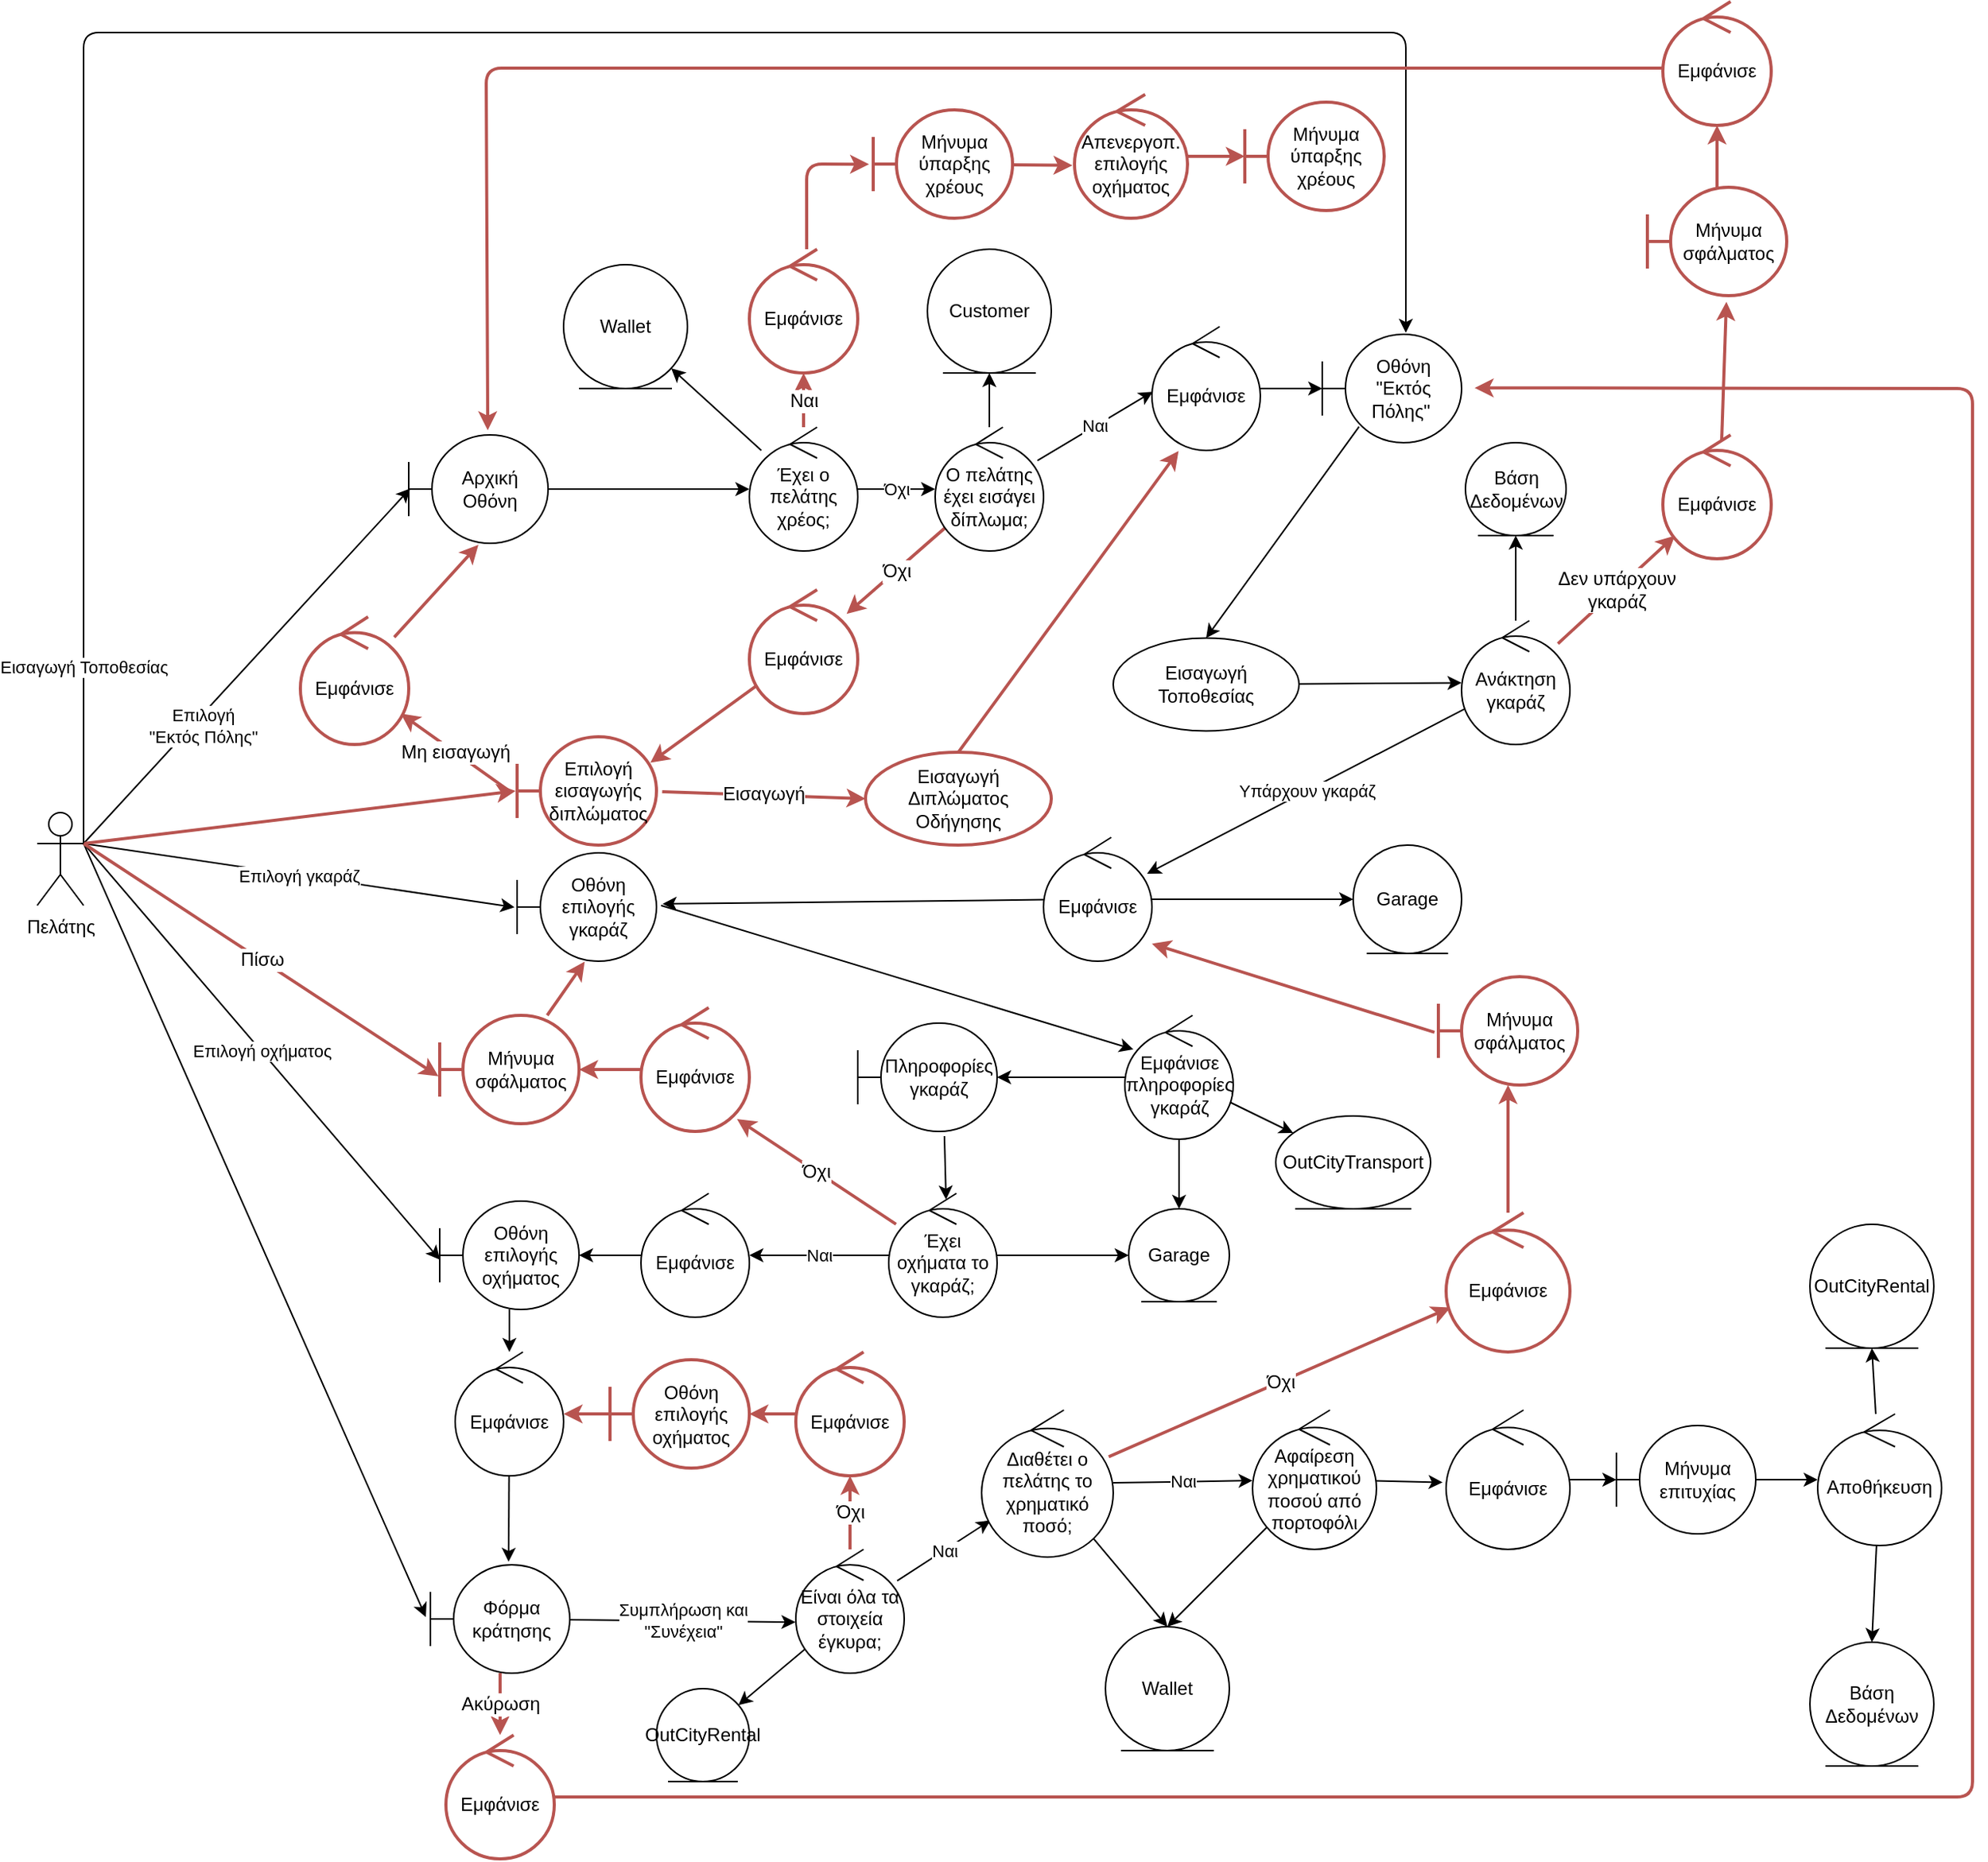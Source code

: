 <mxfile>
    <diagram id="-z3Yh579_QSOd7VFaLvF" name="Page-1">
        <mxGraphModel dx="1668" dy="786" grid="1" gridSize="10" guides="1" tooltips="1" connect="1" arrows="1" fold="1" page="1" pageScale="1" pageWidth="850" pageHeight="1100" math="0" shadow="0">
            <root>
                <mxCell id="0"/>
                <mxCell id="1" parent="0"/>
                <mxCell id="128" value="Επιλογή&lt;br&gt;&quot;Εκτός Πόλης&quot;" style="edgeStyle=none;html=1;exitX=1;exitY=0.333;exitDx=0;exitDy=0;exitPerimeter=0;entryX=0.011;entryY=0.494;entryDx=0;entryDy=0;entryPerimeter=0;" parent="1" source="2" target="126" edge="1">
                    <mxGeometry x="-0.307" y="-5" relative="1" as="geometry">
                        <Array as="points"/>
                        <mxPoint as="offset"/>
                    </mxGeometry>
                </mxCell>
                <mxCell id="148" value="Επιλογή γκαράζ" style="edgeStyle=none;html=1;exitX=1;exitY=0.333;exitDx=0;exitDy=0;exitPerimeter=0;entryX=-0.019;entryY=0.502;entryDx=0;entryDy=0;entryPerimeter=0;" parent="1" source="2" target="146" edge="1">
                    <mxGeometry relative="1" as="geometry">
                        <Array as="points"/>
                    </mxGeometry>
                </mxCell>
                <mxCell id="160" value="Επιλογή οχήματος" style="edgeStyle=none;html=1;exitX=1;exitY=0.333;exitDx=0;exitDy=0;exitPerimeter=0;entryX=0.002;entryY=0.541;entryDx=0;entryDy=0;entryPerimeter=0;" parent="1" source="2" target="157" edge="1">
                    <mxGeometry relative="1" as="geometry"/>
                </mxCell>
                <mxCell id="165" value="" style="edgeStyle=none;html=1;exitX=1;exitY=0.333;exitDx=0;exitDy=0;exitPerimeter=0;entryX=-0.033;entryY=0.482;entryDx=0;entryDy=0;entryPerimeter=0;" parent="1" source="2" target="163" edge="1">
                    <mxGeometry relative="1" as="geometry"/>
                </mxCell>
                <mxCell id="198" style="edgeStyle=none;html=1;exitX=1;exitY=0.333;exitDx=0;exitDy=0;exitPerimeter=0;entryX=-0.011;entryY=0.5;entryDx=0;entryDy=0;entryPerimeter=0;fontSize=12;fillColor=default;strokeColor=#b85450;strokeWidth=2;" parent="1" source="2" target="196" edge="1">
                    <mxGeometry relative="1" as="geometry">
                        <Array as="points"/>
                    </mxGeometry>
                </mxCell>
                <mxCell id="228" value="Εισαγωγή Τοποθεσίας" style="edgeStyle=none;html=1;entryX=0.6;entryY=-0.014;entryDx=0;entryDy=0;entryPerimeter=0;exitX=1;exitY=0.333;exitDx=0;exitDy=0;exitPerimeter=0;" edge="1" parent="1" source="2" target="224">
                    <mxGeometry x="-0.855" relative="1" as="geometry">
                        <Array as="points">
                            <mxPoint x="10" y="140"/>
                            <mxPoint x="864" y="140"/>
                        </Array>
                        <mxPoint as="offset"/>
                    </mxGeometry>
                </mxCell>
                <mxCell id="241" value="Πίσω" style="edgeStyle=none;html=1;exitX=1;exitY=0.333;exitDx=0;exitDy=0;exitPerimeter=0;entryX=-0.009;entryY=0.563;entryDx=0;entryDy=0;entryPerimeter=0;fontSize=12;fillColor=default;strokeColor=#b85450;strokeWidth=2;" edge="1" parent="1" source="2" target="238">
                    <mxGeometry relative="1" as="geometry"/>
                </mxCell>
                <mxCell id="2" value="Πελάτης" style="shape=umlActor;verticalLabelPosition=bottom;verticalAlign=top;html=1;" parent="1" vertex="1">
                    <mxGeometry x="-20" y="644" width="30" height="60" as="geometry"/>
                </mxCell>
                <mxCell id="131" value="" style="edgeStyle=none;html=1;" parent="1" source="126" target="129" edge="1">
                    <mxGeometry relative="1" as="geometry"/>
                </mxCell>
                <mxCell id="126" value="Αρχική Οθόνη" style="shape=umlBoundary;whiteSpace=wrap;html=1;" parent="1" vertex="1">
                    <mxGeometry x="220" y="400" width="90" height="70" as="geometry"/>
                </mxCell>
                <mxCell id="133" value="Όχι" style="edgeStyle=none;html=1;" parent="1" source="129" target="132" edge="1">
                    <mxGeometry relative="1" as="geometry"/>
                </mxCell>
                <mxCell id="135" value="" style="edgeStyle=none;html=1;" parent="1" source="129" target="134" edge="1">
                    <mxGeometry relative="1" as="geometry"/>
                </mxCell>
                <mxCell id="186" value="Ναι" style="edgeStyle=none;html=1;fontSize=12;fillColor=default;strokeColor=#b85450;strokeWidth=2;" parent="1" source="129" target="185" edge="1">
                    <mxGeometry relative="1" as="geometry"/>
                </mxCell>
                <mxCell id="129" value="Έχει ο πελάτης χρέος;" style="ellipse;shape=umlControl;whiteSpace=wrap;html=1;" parent="1" vertex="1">
                    <mxGeometry x="440" y="395" width="70" height="80" as="geometry"/>
                </mxCell>
                <mxCell id="137" value="" style="edgeStyle=none;html=1;" parent="1" source="132" target="136" edge="1">
                    <mxGeometry relative="1" as="geometry"/>
                </mxCell>
                <mxCell id="139" value="Ναι" style="edgeStyle=none;html=1;entryX=0.008;entryY=0.526;entryDx=0;entryDy=0;entryPerimeter=0;" parent="1" source="132" target="225" edge="1">
                    <mxGeometry relative="1" as="geometry"/>
                </mxCell>
                <mxCell id="195" value="Όχι" style="edgeStyle=none;html=1;fontSize=12;fillColor=default;strokeColor=#b85450;strokeWidth=2;" parent="1" source="132" target="194" edge="1">
                    <mxGeometry relative="1" as="geometry"/>
                </mxCell>
                <mxCell id="132" value="Ο πελάτης έχει εισάγει δίπλωμα;" style="ellipse;shape=umlControl;whiteSpace=wrap;html=1;" parent="1" vertex="1">
                    <mxGeometry x="560" y="395" width="70" height="80" as="geometry"/>
                </mxCell>
                <mxCell id="134" value="Wallet" style="ellipse;shape=umlEntity;whiteSpace=wrap;html=1;" parent="1" vertex="1">
                    <mxGeometry x="320" y="290" width="80" height="80" as="geometry"/>
                </mxCell>
                <mxCell id="136" value="Customer" style="ellipse;shape=umlEntity;whiteSpace=wrap;html=1;" parent="1" vertex="1">
                    <mxGeometry x="555" y="280" width="80" height="80" as="geometry"/>
                </mxCell>
                <mxCell id="143" value="" style="edgeStyle=none;html=1;" parent="1" source="138" target="140" edge="1">
                    <mxGeometry relative="1" as="geometry"/>
                </mxCell>
                <mxCell id="138" value="Εισαγωγή Τοποθεσίας" style="ellipse;whiteSpace=wrap;html=1;" parent="1" vertex="1">
                    <mxGeometry x="675" y="531.25" width="120" height="60" as="geometry"/>
                </mxCell>
                <mxCell id="142" value="" style="edgeStyle=none;html=1;" parent="1" source="140" target="141" edge="1">
                    <mxGeometry relative="1" as="geometry"/>
                </mxCell>
                <mxCell id="145" value="Υπάρχουν γκαράζ" style="edgeStyle=none;html=1;" parent="1" source="140" target="144" edge="1">
                    <mxGeometry relative="1" as="geometry"/>
                </mxCell>
                <mxCell id="210" value="Δεν υπάρχουν&lt;br&gt;γκαράζ" style="edgeStyle=none;html=1;fontSize=12;fillColor=default;strokeColor=#b85450;strokeWidth=2;" parent="1" source="140" target="209" edge="1">
                    <mxGeometry relative="1" as="geometry"/>
                </mxCell>
                <mxCell id="140" value="Ανάκτηση γκαράζ" style="ellipse;shape=umlControl;whiteSpace=wrap;html=1;" parent="1" vertex="1">
                    <mxGeometry x="900" y="520" width="70" height="80" as="geometry"/>
                </mxCell>
                <mxCell id="141" value="Βάση Δεδομένων" style="ellipse;shape=umlEntity;whiteSpace=wrap;html=1;" parent="1" vertex="1">
                    <mxGeometry x="902.5" y="405" width="65" height="60" as="geometry"/>
                </mxCell>
                <mxCell id="147" style="edgeStyle=none;html=1;entryX=1.044;entryY=0.471;entryDx=0;entryDy=0;entryPerimeter=0;" parent="1" source="144" target="146" edge="1">
                    <mxGeometry relative="1" as="geometry">
                        <Array as="points"/>
                    </mxGeometry>
                </mxCell>
                <mxCell id="219" value="" style="edgeStyle=none;html=1;" edge="1" parent="1" source="144" target="218">
                    <mxGeometry relative="1" as="geometry"/>
                </mxCell>
                <mxCell id="144" value="Εμφάνισε" style="ellipse;shape=umlControl;whiteSpace=wrap;html=1;" parent="1" vertex="1">
                    <mxGeometry x="630" y="660" width="70" height="80" as="geometry"/>
                </mxCell>
                <mxCell id="150" style="edgeStyle=none;html=1;exitX=1.033;exitY=0.486;exitDx=0;exitDy=0;exitPerimeter=0;entryX=0.079;entryY=0.275;entryDx=0;entryDy=0;entryPerimeter=0;" parent="1" source="146" target="149" edge="1">
                    <mxGeometry relative="1" as="geometry"/>
                </mxCell>
                <mxCell id="146" value="Οθόνη επιλογής γκαράζ" style="shape=umlBoundary;whiteSpace=wrap;html=1;" parent="1" vertex="1">
                    <mxGeometry x="290" y="670" width="90" height="70" as="geometry"/>
                </mxCell>
                <mxCell id="152" value="" style="edgeStyle=none;html=1;" parent="1" source="149" target="151" edge="1">
                    <mxGeometry relative="1" as="geometry"/>
                </mxCell>
                <mxCell id="232" style="edgeStyle=none;html=1;" edge="1" parent="1" source="149" target="231">
                    <mxGeometry relative="1" as="geometry"/>
                </mxCell>
                <mxCell id="266" style="edgeStyle=none;html=1;" edge="1" parent="1" source="149" target="155">
                    <mxGeometry relative="1" as="geometry"/>
                </mxCell>
                <mxCell id="149" value="Εμφάνισε πληροφορίες&lt;br&gt;γκαράζ" style="ellipse;shape=umlControl;whiteSpace=wrap;html=1;" parent="1" vertex="1">
                    <mxGeometry x="682.5" y="775" width="70" height="80" as="geometry"/>
                </mxCell>
                <mxCell id="151" value="Garage" style="ellipse;shape=umlEntity;whiteSpace=wrap;html=1;" parent="1" vertex="1">
                    <mxGeometry x="685" y="900" width="65" height="60" as="geometry"/>
                </mxCell>
                <mxCell id="159" value="Ναι" style="edgeStyle=none;html=1;" parent="1" source="153" target="234" edge="1">
                    <mxGeometry relative="1" as="geometry">
                        <mxPoint x="420" y="900" as="targetPoint"/>
                    </mxGeometry>
                </mxCell>
                <mxCell id="230" style="edgeStyle=none;html=1;entryX=0;entryY=0.5;entryDx=0;entryDy=0;" edge="1" parent="1" source="153" target="151">
                    <mxGeometry relative="1" as="geometry"/>
                </mxCell>
                <mxCell id="237" value="Όχι" style="edgeStyle=none;html=1;entryX=0.886;entryY=0.9;entryDx=0;entryDy=0;entryPerimeter=0;fontSize=12;fillColor=default;strokeColor=#b85450;strokeWidth=2;" edge="1" parent="1" source="153" target="236">
                    <mxGeometry relative="1" as="geometry"/>
                </mxCell>
                <mxCell id="153" value="Έχει οχήματα το γκαράζ;" style="ellipse;shape=umlControl;whiteSpace=wrap;html=1;" vertex="1" parent="1">
                    <mxGeometry x="530" y="890" width="70" height="80" as="geometry"/>
                </mxCell>
                <mxCell id="155" value="OutCityTransport" style="ellipse;shape=umlEntity;whiteSpace=wrap;html=1;" parent="1" vertex="1">
                    <mxGeometry x="780" y="840" width="100" height="60" as="geometry"/>
                </mxCell>
                <mxCell id="162" value="" style="edgeStyle=none;html=1;" parent="1" source="157" target="161" edge="1">
                    <mxGeometry relative="1" as="geometry"/>
                </mxCell>
                <mxCell id="157" value="Οθόνη επιλογής οχήματος" style="shape=umlBoundary;whiteSpace=wrap;html=1;" parent="1" vertex="1">
                    <mxGeometry x="240" y="895" width="90" height="70" as="geometry"/>
                </mxCell>
                <mxCell id="164" style="edgeStyle=none;html=1;entryX=0.561;entryY=-0.028;entryDx=0;entryDy=0;entryPerimeter=0;" parent="1" source="161" target="163" edge="1">
                    <mxGeometry relative="1" as="geometry"/>
                </mxCell>
                <mxCell id="161" value="Εμφάνισε" style="ellipse;shape=umlControl;whiteSpace=wrap;html=1;" parent="1" vertex="1">
                    <mxGeometry x="250" y="992.5" width="70" height="80" as="geometry"/>
                </mxCell>
                <mxCell id="167" value="Συμπλήρωση και&lt;br&gt;&quot;Συνέχεια&quot;" style="edgeStyle=none;html=1;entryX=-0.003;entryY=0.588;entryDx=0;entryDy=0;entryPerimeter=0;" parent="1" source="163" target="166" edge="1">
                    <mxGeometry relative="1" as="geometry"/>
                </mxCell>
                <mxCell id="247" value="Ακύρωση" style="edgeStyle=none;html=1;fontSize=12;fillColor=default;strokeColor=#b85450;strokeWidth=2;" edge="1" parent="1" source="163" target="246">
                    <mxGeometry relative="1" as="geometry"/>
                </mxCell>
                <mxCell id="163" value="Φόρμα κράτησης" style="shape=umlBoundary;whiteSpace=wrap;html=1;" parent="1" vertex="1">
                    <mxGeometry x="234" y="1130" width="90" height="70" as="geometry"/>
                </mxCell>
                <mxCell id="169" value="Ναι" style="edgeStyle=none;html=1;" parent="1" source="166" target="168" edge="1">
                    <mxGeometry relative="1" as="geometry"/>
                </mxCell>
                <mxCell id="171" value="" style="edgeStyle=none;html=1;" parent="1" source="166" target="170" edge="1">
                    <mxGeometry relative="1" as="geometry"/>
                </mxCell>
                <mxCell id="251" value="Όχι" style="edgeStyle=none;html=1;fontSize=12;fillColor=default;strokeColor=#b85450;strokeWidth=2;" edge="1" parent="1" source="166" target="250">
                    <mxGeometry relative="1" as="geometry"/>
                </mxCell>
                <mxCell id="166" value="Είναι όλα τα στοιχεία έγκυρα;" style="ellipse;shape=umlControl;whiteSpace=wrap;html=1;" parent="1" vertex="1">
                    <mxGeometry x="470" y="1120" width="70" height="80" as="geometry"/>
                </mxCell>
                <mxCell id="173" value="" style="edgeStyle=none;html=1;entryX=0.5;entryY=0;entryDx=0;entryDy=0;" parent="1" source="168" target="172" edge="1">
                    <mxGeometry relative="1" as="geometry"/>
                </mxCell>
                <mxCell id="175" value="Ναι" style="edgeStyle=none;html=1;" parent="1" source="168" target="174" edge="1">
                    <mxGeometry relative="1" as="geometry"/>
                </mxCell>
                <mxCell id="261" value="Όχι" style="edgeStyle=none;html=1;fontSize=12;fillColor=default;strokeColor=#b85450;strokeWidth=2;" edge="1" parent="1" source="168" target="260">
                    <mxGeometry relative="1" as="geometry"/>
                </mxCell>
                <mxCell id="168" value="Διαθέτει ο πελάτης το χρηματικό ποσό;" style="ellipse;shape=umlControl;whiteSpace=wrap;html=1;" parent="1" vertex="1">
                    <mxGeometry x="590" y="1030" width="85" height="95" as="geometry"/>
                </mxCell>
                <mxCell id="170" value="OutCityRental" style="ellipse;shape=umlEntity;whiteSpace=wrap;html=1;" parent="1" vertex="1">
                    <mxGeometry x="380" y="1210" width="60" height="60" as="geometry"/>
                </mxCell>
                <mxCell id="172" value="Wallet" style="ellipse;shape=umlEntity;whiteSpace=wrap;html=1;" parent="1" vertex="1">
                    <mxGeometry x="670" y="1170" width="80" height="80" as="geometry"/>
                </mxCell>
                <mxCell id="199" style="edgeStyle=none;html=1;entryX=0.5;entryY=0;entryDx=0;entryDy=0;" parent="1" source="174" target="172" edge="1">
                    <mxGeometry relative="1" as="geometry"/>
                </mxCell>
                <mxCell id="257" style="edgeStyle=none;html=1;entryX=-0.028;entryY=0.519;entryDx=0;entryDy=0;entryPerimeter=0;" edge="1" parent="1" source="174" target="255">
                    <mxGeometry relative="1" as="geometry"/>
                </mxCell>
                <mxCell id="174" value="Αφαίρεση χρηματικού ποσού από πορτοφόλι" style="ellipse;shape=umlControl;whiteSpace=wrap;html=1;" parent="1" vertex="1">
                    <mxGeometry x="765" y="1030" width="80" height="90" as="geometry"/>
                </mxCell>
                <mxCell id="182" value="" style="edgeStyle=none;html=1;entryX=0.5;entryY=1;entryDx=0;entryDy=0;" parent="1" source="179" target="181" edge="1">
                    <mxGeometry relative="1" as="geometry"/>
                </mxCell>
                <mxCell id="184" style="edgeStyle=none;html=1;entryX=0.5;entryY=0;entryDx=0;entryDy=0;" parent="1" source="179" target="183" edge="1">
                    <mxGeometry relative="1" as="geometry"/>
                </mxCell>
                <mxCell id="179" value="Αποθήκευση" style="ellipse;shape=umlControl;whiteSpace=wrap;html=1;" parent="1" vertex="1">
                    <mxGeometry x="1130" y="1032.5" width="80" height="85" as="geometry"/>
                </mxCell>
                <mxCell id="181" value="OutCityRental" style="ellipse;shape=umlEntity;whiteSpace=wrap;html=1;" parent="1" vertex="1">
                    <mxGeometry x="1125" y="910" width="80" height="80" as="geometry"/>
                </mxCell>
                <mxCell id="183" value="Βάση Δεδομένων" style="ellipse;shape=umlEntity;whiteSpace=wrap;html=1;" parent="1" vertex="1">
                    <mxGeometry x="1125" y="1180" width="80" height="80" as="geometry"/>
                </mxCell>
                <mxCell id="190" style="edgeStyle=none;html=1;entryX=-0.03;entryY=0.502;entryDx=0;entryDy=0;entryPerimeter=0;fontSize=12;fillColor=default;strokeColor=#b85450;strokeWidth=2;exitX=0.529;exitY=0;exitDx=0;exitDy=0;exitPerimeter=0;" parent="1" source="185" target="187" edge="1">
                    <mxGeometry relative="1" as="geometry">
                        <Array as="points">
                            <mxPoint x="477" y="225"/>
                        </Array>
                    </mxGeometry>
                </mxCell>
                <mxCell id="185" value="Εμφάνισε" style="ellipse;shape=umlControl;whiteSpace=wrap;html=1;fillColor=default;strokeColor=#b85450;strokeWidth=2;" parent="1" vertex="1">
                    <mxGeometry x="440" y="280" width="70" height="80" as="geometry"/>
                </mxCell>
                <mxCell id="191" style="edgeStyle=none;html=1;entryX=-0.018;entryY=0.573;entryDx=0;entryDy=0;entryPerimeter=0;fontSize=12;fillColor=default;strokeColor=#b85450;strokeWidth=2;" parent="1" source="187" target="188" edge="1">
                    <mxGeometry relative="1" as="geometry"/>
                </mxCell>
                <mxCell id="187" value="Μήνυμα ύπαρξης χρέους" style="shape=umlBoundary;whiteSpace=wrap;html=1;fillColor=none;strokeColor=#b85450;strokeWidth=2;" parent="1" vertex="1">
                    <mxGeometry x="520" y="190" width="90" height="70" as="geometry"/>
                </mxCell>
                <mxCell id="192" value="" style="edgeStyle=none;html=1;fontSize=12;fillColor=default;strokeColor=#b85450;strokeWidth=2;" parent="1" source="188" target="189" edge="1">
                    <mxGeometry relative="1" as="geometry"/>
                </mxCell>
                <mxCell id="188" value="Απενεργοπ. επιλογής οχήματος" style="ellipse;shape=umlControl;whiteSpace=wrap;html=1;fillColor=default;strokeColor=#b85450;strokeWidth=2;" parent="1" vertex="1">
                    <mxGeometry x="650" y="180" width="73" height="80" as="geometry"/>
                </mxCell>
                <mxCell id="189" value="Μήνυμα ύπαρξης χρέους" style="shape=umlBoundary;whiteSpace=wrap;html=1;fillColor=none;strokeColor=#b85450;strokeWidth=2;" parent="1" vertex="1">
                    <mxGeometry x="760" y="185" width="90" height="70" as="geometry"/>
                </mxCell>
                <mxCell id="197" style="edgeStyle=none;html=1;entryX=0.956;entryY=0.239;entryDx=0;entryDy=0;entryPerimeter=0;fontSize=12;fillColor=default;strokeColor=#b85450;strokeWidth=2;" parent="1" source="194" target="196" edge="1">
                    <mxGeometry relative="1" as="geometry">
                        <Array as="points"/>
                    </mxGeometry>
                </mxCell>
                <mxCell id="194" value="Εμφάνισε" style="ellipse;shape=umlControl;whiteSpace=wrap;html=1;strokeColor=#b85450;strokeWidth=2;" parent="1" vertex="1">
                    <mxGeometry x="440" y="500" width="70" height="80" as="geometry"/>
                </mxCell>
                <mxCell id="201" value="Μη εισαγωγή" style="edgeStyle=none;html=1;fontSize=12;fillColor=default;strokeColor=#b85450;strokeWidth=2;exitX=-0.056;exitY=0.5;exitDx=0;exitDy=0;exitPerimeter=0;" parent="1" source="196" target="200" edge="1">
                    <mxGeometry x="0.004" relative="1" as="geometry">
                        <mxPoint as="offset"/>
                    </mxGeometry>
                </mxCell>
                <mxCell id="206" value="Εισαγωγή" style="edgeStyle=none;html=1;fontSize=12;fillColor=default;strokeColor=#b85450;strokeWidth=2;entryX=0;entryY=0.5;entryDx=0;entryDy=0;exitX=1.041;exitY=0.508;exitDx=0;exitDy=0;exitPerimeter=0;" parent="1" source="196" target="205" edge="1">
                    <mxGeometry x="0.013" y="1" relative="1" as="geometry">
                        <Array as="points"/>
                        <mxPoint x="-1" as="offset"/>
                    </mxGeometry>
                </mxCell>
                <mxCell id="196" value="Επιλογή εισαγωγής διπλώματος" style="shape=umlBoundary;whiteSpace=wrap;html=1;strokeColor=#b85450;strokeWidth=2;" parent="1" vertex="1">
                    <mxGeometry x="290" y="595" width="90" height="70" as="geometry"/>
                </mxCell>
                <mxCell id="203" style="edgeStyle=none;html=1;entryX=0.5;entryY=1.014;entryDx=0;entryDy=0;entryPerimeter=0;fontSize=12;fillColor=default;strokeColor=#b85450;strokeWidth=2;" parent="1" source="200" target="126" edge="1">
                    <mxGeometry relative="1" as="geometry"/>
                </mxCell>
                <mxCell id="200" value="Εμφάνισε" style="ellipse;shape=umlControl;whiteSpace=wrap;html=1;fillColor=default;strokeColor=#b85450;strokeWidth=2;" parent="1" vertex="1">
                    <mxGeometry x="150" y="517.5" width="70" height="82.5" as="geometry"/>
                </mxCell>
                <mxCell id="207" style="edgeStyle=none;html=1;entryX=0.246;entryY=1.004;entryDx=0;entryDy=0;fontSize=12;fillColor=default;strokeColor=#b85450;strokeWidth=2;exitX=0.5;exitY=0;exitDx=0;exitDy=0;entryPerimeter=0;" parent="1" source="205" target="225" edge="1">
                    <mxGeometry relative="1" as="geometry">
                        <Array as="points"/>
                    </mxGeometry>
                </mxCell>
                <mxCell id="205" value="Εισαγωγή Διπλώματος Οδήγησης" style="ellipse;whiteSpace=wrap;html=1;strokeColor=#b85450;strokeWidth=2;" parent="1" vertex="1">
                    <mxGeometry x="515" y="605" width="120" height="60" as="geometry"/>
                </mxCell>
                <mxCell id="211" style="edgeStyle=none;html=1;exitX=0.014;exitY=0.538;exitDx=0;exitDy=0;exitPerimeter=0;fontSize=12;fillColor=default;strokeColor=#b85450;strokeWidth=2;entryX=0.567;entryY=-0.043;entryDx=0;entryDy=0;entryPerimeter=0;" parent="1" source="213" target="126" edge="1">
                    <mxGeometry relative="1" as="geometry">
                        <Array as="points">
                            <mxPoint x="270" y="163"/>
                        </Array>
                        <mxPoint x="270" y="390" as="targetPoint"/>
                    </mxGeometry>
                </mxCell>
                <mxCell id="214" value="" style="edgeStyle=none;html=1;fontSize=12;fillColor=default;strokeColor=#b85450;strokeWidth=2;entryX=0.567;entryY=1.057;entryDx=0;entryDy=0;entryPerimeter=0;exitX=0.543;exitY=0.038;exitDx=0;exitDy=0;exitPerimeter=0;" edge="1" parent="1" source="209" target="212">
                    <mxGeometry relative="1" as="geometry"/>
                </mxCell>
                <mxCell id="209" value="Εμφάνισε" style="ellipse;shape=umlControl;whiteSpace=wrap;html=1;strokeColor=#b85450;strokeWidth=2;" parent="1" vertex="1">
                    <mxGeometry x="1030" y="400" width="70" height="80" as="geometry"/>
                </mxCell>
                <mxCell id="215" value="" style="edgeStyle=none;html=1;fontSize=12;fillColor=default;strokeColor=#b85450;strokeWidth=2;" edge="1" parent="1" source="212" target="213">
                    <mxGeometry relative="1" as="geometry"/>
                </mxCell>
                <mxCell id="212" value="Μήνυμα σφάλματος" style="shape=umlBoundary;whiteSpace=wrap;html=1;fillColor=none;strokeColor=#b85450;strokeWidth=2;" parent="1" vertex="1">
                    <mxGeometry x="1020" y="240" width="90" height="70" as="geometry"/>
                </mxCell>
                <mxCell id="213" value="Εμφάνισε" style="ellipse;shape=umlControl;whiteSpace=wrap;html=1;strokeColor=#b85450;strokeWidth=2;" parent="1" vertex="1">
                    <mxGeometry x="1030" y="120" width="70" height="80" as="geometry"/>
                </mxCell>
                <mxCell id="218" value="Garage" style="ellipse;shape=umlEntity;whiteSpace=wrap;html=1;" vertex="1" parent="1">
                    <mxGeometry x="830" y="665" width="70" height="70" as="geometry"/>
                </mxCell>
                <mxCell id="227" style="edgeStyle=none;html=1;entryX=0.5;entryY=0;entryDx=0;entryDy=0;exitX=0.264;exitY=0.853;exitDx=0;exitDy=0;exitPerimeter=0;" edge="1" parent="1" source="224" target="138">
                    <mxGeometry relative="1" as="geometry"/>
                </mxCell>
                <mxCell id="224" value="Οθόνη &quot;Εκτός Πόλης&quot;&amp;nbsp;" style="shape=umlBoundary;whiteSpace=wrap;html=1;fillColor=default;strokeColor=default;strokeWidth=1;fontColor=default;" vertex="1" parent="1">
                    <mxGeometry x="810" y="335" width="90" height="70" as="geometry"/>
                </mxCell>
                <mxCell id="226" value="" style="edgeStyle=none;html=1;" edge="1" parent="1" source="225" target="224">
                    <mxGeometry relative="1" as="geometry"/>
                </mxCell>
                <mxCell id="225" value="Εμφάνισε" style="ellipse;shape=umlControl;whiteSpace=wrap;html=1;" vertex="1" parent="1">
                    <mxGeometry x="700" y="330" width="70" height="80" as="geometry"/>
                </mxCell>
                <mxCell id="233" style="edgeStyle=none;html=1;entryX=0.529;entryY=0.05;entryDx=0;entryDy=0;entryPerimeter=0;exitX=0.622;exitY=1.043;exitDx=0;exitDy=0;exitPerimeter=0;" edge="1" parent="1" source="231" target="153">
                    <mxGeometry relative="1" as="geometry"/>
                </mxCell>
                <mxCell id="231" value="Πληροφορίες γκαράζ" style="shape=umlBoundary;whiteSpace=wrap;html=1;" vertex="1" parent="1">
                    <mxGeometry x="510" y="780" width="90" height="70" as="geometry"/>
                </mxCell>
                <mxCell id="235" value="" style="edgeStyle=none;html=1;" edge="1" parent="1" source="234" target="157">
                    <mxGeometry relative="1" as="geometry"/>
                </mxCell>
                <mxCell id="234" value="Εμφάνισε" style="ellipse;shape=umlControl;whiteSpace=wrap;html=1;" vertex="1" parent="1">
                    <mxGeometry x="370" y="890" width="70" height="80" as="geometry"/>
                </mxCell>
                <mxCell id="239" value="" style="edgeStyle=none;html=1;fontSize=12;fillColor=default;strokeColor=#b85450;strokeWidth=2;" edge="1" parent="1" source="236" target="238">
                    <mxGeometry relative="1" as="geometry"/>
                </mxCell>
                <mxCell id="236" value="Εμφάνισε" style="ellipse;shape=umlControl;whiteSpace=wrap;html=1;strokeColor=#b85450;strokeWidth=2;" vertex="1" parent="1">
                    <mxGeometry x="370" y="770" width="70" height="80" as="geometry"/>
                </mxCell>
                <mxCell id="243" style="edgeStyle=none;html=1;entryX=0.485;entryY=1.004;entryDx=0;entryDy=0;entryPerimeter=0;fontSize=12;fillColor=default;strokeColor=#b85450;strokeWidth=2;" edge="1" parent="1" source="238" target="146">
                    <mxGeometry relative="1" as="geometry"/>
                </mxCell>
                <mxCell id="238" value="Μήνυμα σφάλματος" style="shape=umlBoundary;whiteSpace=wrap;html=1;strokeColor=#b85450;strokeWidth=2;" vertex="1" parent="1">
                    <mxGeometry x="240" y="775" width="90" height="70" as="geometry"/>
                </mxCell>
                <mxCell id="248" style="edgeStyle=none;html=1;entryX=1.094;entryY=0.494;entryDx=0;entryDy=0;entryPerimeter=0;fontSize=12;fillColor=default;strokeColor=#b85450;strokeWidth=2;" edge="1" parent="1" source="246" target="224">
                    <mxGeometry relative="1" as="geometry">
                        <Array as="points">
                            <mxPoint x="1230" y="1280"/>
                            <mxPoint x="1230" y="370"/>
                        </Array>
                    </mxGeometry>
                </mxCell>
                <mxCell id="246" value="Εμφάνισε" style="ellipse;shape=umlControl;whiteSpace=wrap;html=1;strokeColor=#b85450;strokeWidth=2;" vertex="1" parent="1">
                    <mxGeometry x="244" y="1240" width="70" height="80" as="geometry"/>
                </mxCell>
                <mxCell id="253" value="" style="edgeStyle=none;html=1;fontSize=12;fillColor=default;strokeColor=#b85450;strokeWidth=2;" edge="1" parent="1" source="250" target="252">
                    <mxGeometry relative="1" as="geometry"/>
                </mxCell>
                <mxCell id="250" value="Εμφάνισε" style="ellipse;shape=umlControl;whiteSpace=wrap;html=1;strokeColor=#b85450;strokeWidth=2;" vertex="1" parent="1">
                    <mxGeometry x="470" y="992.5" width="70" height="80" as="geometry"/>
                </mxCell>
                <mxCell id="254" value="" style="edgeStyle=none;html=1;fontSize=12;fillColor=default;strokeColor=#b85450;strokeWidth=2;" edge="1" parent="1" source="252" target="161">
                    <mxGeometry relative="1" as="geometry"/>
                </mxCell>
                <mxCell id="252" value="Οθόνη επιλογής οχήματος" style="shape=umlBoundary;whiteSpace=wrap;html=1;strokeColor=#b85450;strokeWidth=2;" vertex="1" parent="1">
                    <mxGeometry x="350" y="997.5" width="90" height="70" as="geometry"/>
                </mxCell>
                <mxCell id="258" value="" style="edgeStyle=none;html=1;" edge="1" parent="1" source="255" target="256">
                    <mxGeometry relative="1" as="geometry"/>
                </mxCell>
                <mxCell id="255" value="Εμφάνισε" style="ellipse;shape=umlControl;whiteSpace=wrap;html=1;" vertex="1" parent="1">
                    <mxGeometry x="890" y="1030" width="80" height="90" as="geometry"/>
                </mxCell>
                <mxCell id="259" value="" style="edgeStyle=none;html=1;" edge="1" parent="1" source="256" target="179">
                    <mxGeometry relative="1" as="geometry"/>
                </mxCell>
                <mxCell id="256" value="Μήνυμα επιτυχίας" style="shape=umlBoundary;whiteSpace=wrap;html=1;" vertex="1" parent="1">
                    <mxGeometry x="1000" y="1040" width="90" height="70" as="geometry"/>
                </mxCell>
                <mxCell id="264" style="edgeStyle=none;html=1;fontSize=12;fillColor=default;strokeColor=#b85450;strokeWidth=2;" edge="1" parent="1" source="260" target="263">
                    <mxGeometry relative="1" as="geometry"/>
                </mxCell>
                <mxCell id="260" value="Εμφάνισε" style="ellipse;shape=umlControl;whiteSpace=wrap;html=1;strokeColor=#b85450;strokeWidth=2;" vertex="1" parent="1">
                    <mxGeometry x="890" y="902.5" width="80" height="90" as="geometry"/>
                </mxCell>
                <mxCell id="265" style="edgeStyle=none;html=1;entryX=1;entryY=0.859;entryDx=0;entryDy=0;entryPerimeter=0;fontSize=12;fillColor=default;strokeColor=#b85450;strokeWidth=2;exitX=-0.028;exitY=0.514;exitDx=0;exitDy=0;exitPerimeter=0;" edge="1" parent="1" source="263" target="144">
                    <mxGeometry relative="1" as="geometry"/>
                </mxCell>
                <mxCell id="263" value="Μήνυμα σφάλματος" style="shape=umlBoundary;whiteSpace=wrap;html=1;strokeColor=#b85450;strokeWidth=2;" vertex="1" parent="1">
                    <mxGeometry x="885" y="750" width="90" height="70" as="geometry"/>
                </mxCell>
            </root>
        </mxGraphModel>
    </diagram>
</mxfile>